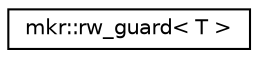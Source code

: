 digraph "Graphical Class Hierarchy"
{
 // LATEX_PDF_SIZE
  edge [fontname="Helvetica",fontsize="10",labelfontname="Helvetica",labelfontsize="10"];
  node [fontname="Helvetica",fontsize="10",shape=record];
  rankdir="LR";
  Node0 [label="mkr::rw_guard\< T \>",height=0.2,width=0.4,color="black", fillcolor="white", style="filled",URL="$classmkr_1_1rw__guard.html",tooltip=" "];
}
